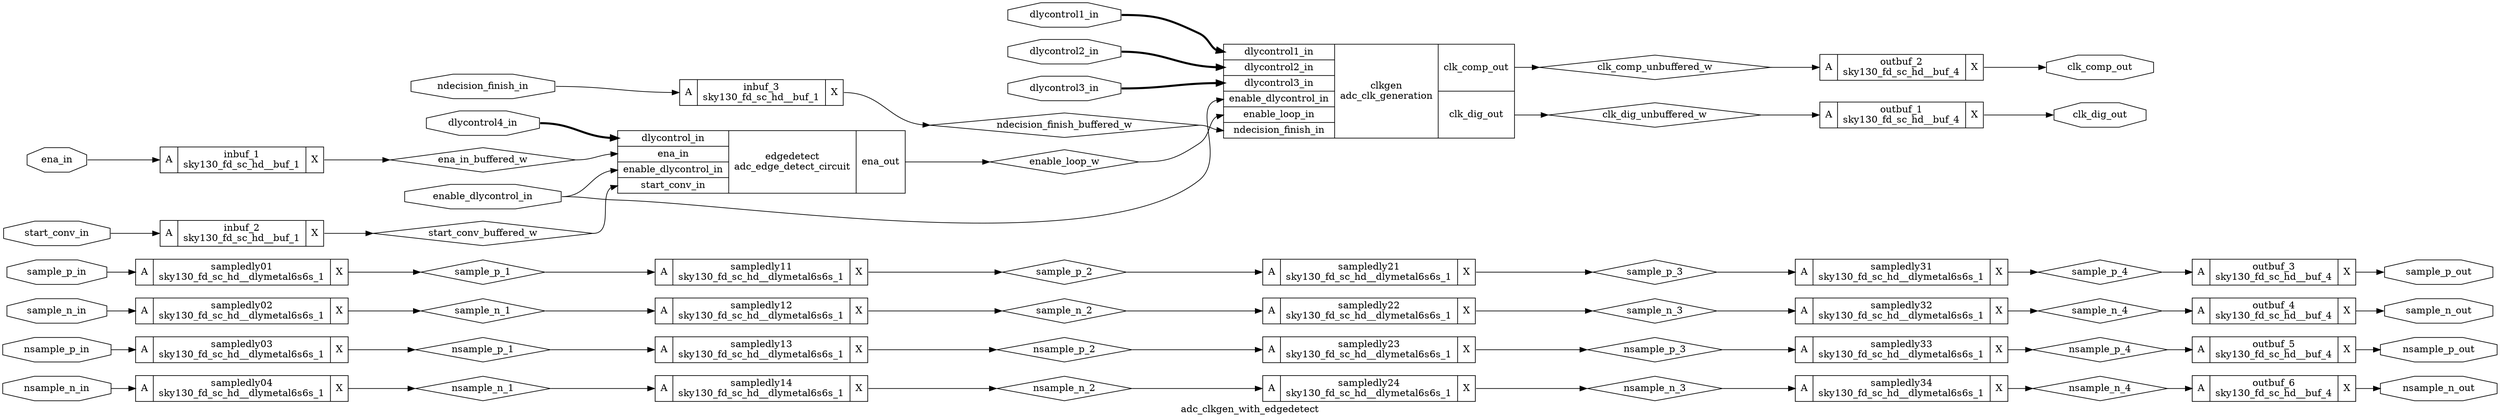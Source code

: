 digraph "adc_clkgen_with_edgedetect" {
label="adc_clkgen_with_edgedetect";
rankdir="LR";
remincross=true;
n1 [ shape=diamond, label="nsample_n_4", color="black", fontcolor="black" ];
n2 [ shape=diamond, label="nsample_n_3", color="black", fontcolor="black" ];
n3 [ shape=diamond, label="nsample_n_2", color="black", fontcolor="black" ];
n4 [ shape=diamond, label="nsample_n_1", color="black", fontcolor="black" ];
n5 [ shape=diamond, label="nsample_p_4", color="black", fontcolor="black" ];
n6 [ shape=diamond, label="nsample_p_3", color="black", fontcolor="black" ];
n7 [ shape=diamond, label="nsample_p_2", color="black", fontcolor="black" ];
n8 [ shape=diamond, label="nsample_p_1", color="black", fontcolor="black" ];
n9 [ shape=diamond, label="sample_n_4", color="black", fontcolor="black" ];
n10 [ shape=diamond, label="sample_n_3", color="black", fontcolor="black" ];
n11 [ shape=diamond, label="sample_n_2", color="black", fontcolor="black" ];
n12 [ shape=diamond, label="sample_n_1", color="black", fontcolor="black" ];
n13 [ shape=diamond, label="sample_p_4", color="black", fontcolor="black" ];
n14 [ shape=diamond, label="sample_p_3", color="black", fontcolor="black" ];
n15 [ shape=diamond, label="sample_p_2", color="black", fontcolor="black" ];
n16 [ shape=diamond, label="sample_p_1", color="black", fontcolor="black" ];
n17 [ shape=diamond, label="clk_comp_unbuffered_w", color="black", fontcolor="black" ];
n18 [ shape=diamond, label="clk_dig_unbuffered_w", color="black", fontcolor="black" ];
n19 [ shape=diamond, label="ndecision_finish_buffered_w", color="black", fontcolor="black" ];
n20 [ shape=diamond, label="start_conv_buffered_w", color="black", fontcolor="black" ];
n21 [ shape=diamond, label="ena_in_buffered_w", color="black", fontcolor="black" ];
n22 [ shape=diamond, label="enable_loop_w", color="black", fontcolor="black" ];
n23 [ shape=octagon, label="nsample_n_out", color="black", fontcolor="black" ];
n24 [ shape=octagon, label="nsample_p_out", color="black", fontcolor="black" ];
n25 [ shape=octagon, label="sample_n_out", color="black", fontcolor="black" ];
n26 [ shape=octagon, label="sample_p_out", color="black", fontcolor="black" ];
n27 [ shape=octagon, label="nsample_n_in", color="black", fontcolor="black" ];
n28 [ shape=octagon, label="nsample_p_in", color="black", fontcolor="black" ];
n29 [ shape=octagon, label="sample_n_in", color="black", fontcolor="black" ];
n30 [ shape=octagon, label="sample_p_in", color="black", fontcolor="black" ];
n31 [ shape=octagon, label="dlycontrol4_in", color="black", fontcolor="black" ];
n32 [ shape=octagon, label="dlycontrol3_in", color="black", fontcolor="black" ];
n33 [ shape=octagon, label="dlycontrol2_in", color="black", fontcolor="black" ];
n34 [ shape=octagon, label="dlycontrol1_in", color="black", fontcolor="black" ];
n35 [ shape=octagon, label="enable_dlycontrol_in", color="black", fontcolor="black" ];
n36 [ shape=octagon, label="clk_comp_out", color="black", fontcolor="black" ];
n37 [ shape=octagon, label="clk_dig_out", color="black", fontcolor="black" ];
n38 [ shape=octagon, label="ndecision_finish_in", color="black", fontcolor="black" ];
n39 [ shape=octagon, label="start_conv_in", color="black", fontcolor="black" ];
n40 [ shape=octagon, label="ena_in", color="black", fontcolor="black" ];
c42 [ shape=record, label="{{<p34> dlycontrol1_in|<p33> dlycontrol2_in|<p32> dlycontrol3_in|<p35> enable_dlycontrol_in|<p41> enable_loop_in|<p38> ndecision_finish_in}|clkgen\nadc_clk_generation|{<p36> clk_comp_out|<p37> clk_dig_out}}" ];
c45 [ shape=record, label="{{<p43> dlycontrol_in|<p40> ena_in|<p35> enable_dlycontrol_in|<p39> start_conv_in}|edgedetect\nadc_edge_detect_circuit|{<p44> ena_out}}" ];
c48 [ shape=record, label="{{<p46> A}|outbuf_6\nsky130_fd_sc_hd__buf_4|{<p47> X}}" ];
c49 [ shape=record, label="{{<p46> A}|outbuf_5\nsky130_fd_sc_hd__buf_4|{<p47> X}}" ];
c50 [ shape=record, label="{{<p46> A}|outbuf_4\nsky130_fd_sc_hd__buf_4|{<p47> X}}" ];
c51 [ shape=record, label="{{<p46> A}|outbuf_3\nsky130_fd_sc_hd__buf_4|{<p47> X}}" ];
c52 [ shape=record, label="{{<p46> A}|sampledly34\nsky130_fd_sc_hd__dlymetal6s6s_1|{<p47> X}}" ];
c53 [ shape=record, label="{{<p46> A}|sampledly33\nsky130_fd_sc_hd__dlymetal6s6s_1|{<p47> X}}" ];
c54 [ shape=record, label="{{<p46> A}|sampledly32\nsky130_fd_sc_hd__dlymetal6s6s_1|{<p47> X}}" ];
c55 [ shape=record, label="{{<p46> A}|sampledly31\nsky130_fd_sc_hd__dlymetal6s6s_1|{<p47> X}}" ];
c56 [ shape=record, label="{{<p46> A}|sampledly24\nsky130_fd_sc_hd__dlymetal6s6s_1|{<p47> X}}" ];
c57 [ shape=record, label="{{<p46> A}|sampledly23\nsky130_fd_sc_hd__dlymetal6s6s_1|{<p47> X}}" ];
c58 [ shape=record, label="{{<p46> A}|sampledly22\nsky130_fd_sc_hd__dlymetal6s6s_1|{<p47> X}}" ];
c59 [ shape=record, label="{{<p46> A}|sampledly21\nsky130_fd_sc_hd__dlymetal6s6s_1|{<p47> X}}" ];
c60 [ shape=record, label="{{<p46> A}|sampledly14\nsky130_fd_sc_hd__dlymetal6s6s_1|{<p47> X}}" ];
c61 [ shape=record, label="{{<p46> A}|sampledly13\nsky130_fd_sc_hd__dlymetal6s6s_1|{<p47> X}}" ];
c62 [ shape=record, label="{{<p46> A}|sampledly12\nsky130_fd_sc_hd__dlymetal6s6s_1|{<p47> X}}" ];
c63 [ shape=record, label="{{<p46> A}|sampledly11\nsky130_fd_sc_hd__dlymetal6s6s_1|{<p47> X}}" ];
c64 [ shape=record, label="{{<p46> A}|sampledly04\nsky130_fd_sc_hd__dlymetal6s6s_1|{<p47> X}}" ];
c65 [ shape=record, label="{{<p46> A}|sampledly03\nsky130_fd_sc_hd__dlymetal6s6s_1|{<p47> X}}" ];
c66 [ shape=record, label="{{<p46> A}|sampledly02\nsky130_fd_sc_hd__dlymetal6s6s_1|{<p47> X}}" ];
c67 [ shape=record, label="{{<p46> A}|sampledly01\nsky130_fd_sc_hd__dlymetal6s6s_1|{<p47> X}}" ];
c68 [ shape=record, label="{{<p46> A}|outbuf_2\nsky130_fd_sc_hd__buf_4|{<p47> X}}" ];
c69 [ shape=record, label="{{<p46> A}|outbuf_1\nsky130_fd_sc_hd__buf_4|{<p47> X}}" ];
c70 [ shape=record, label="{{<p46> A}|inbuf_3\nsky130_fd_sc_hd__buf_1|{<p47> X}}" ];
c71 [ shape=record, label="{{<p46> A}|inbuf_2\nsky130_fd_sc_hd__buf_1|{<p47> X}}" ];
c72 [ shape=record, label="{{<p46> A}|inbuf_1\nsky130_fd_sc_hd__buf_1|{<p47> X}}" ];
c52:p47:e -> n1:w [color="black", label=""];
n1:e -> c48:p46:w [color="black", label=""];
c58:p47:e -> n10:w [color="black", label=""];
n10:e -> c54:p46:w [color="black", label=""];
c62:p47:e -> n11:w [color="black", label=""];
n11:e -> c58:p46:w [color="black", label=""];
c66:p47:e -> n12:w [color="black", label=""];
n12:e -> c62:p46:w [color="black", label=""];
c55:p47:e -> n13:w [color="black", label=""];
n13:e -> c51:p46:w [color="black", label=""];
c59:p47:e -> n14:w [color="black", label=""];
n14:e -> c55:p46:w [color="black", label=""];
c63:p47:e -> n15:w [color="black", label=""];
n15:e -> c59:p46:w [color="black", label=""];
c67:p47:e -> n16:w [color="black", label=""];
n16:e -> c63:p46:w [color="black", label=""];
c42:p36:e -> n17:w [color="black", label=""];
n17:e -> c68:p46:w [color="black", label=""];
c42:p37:e -> n18:w [color="black", label=""];
n18:e -> c69:p46:w [color="black", label=""];
c70:p47:e -> n19:w [color="black", label=""];
n19:e -> c42:p38:w [color="black", label=""];
c56:p47:e -> n2:w [color="black", label=""];
n2:e -> c52:p46:w [color="black", label=""];
c71:p47:e -> n20:w [color="black", label=""];
n20:e -> c45:p39:w [color="black", label=""];
c72:p47:e -> n21:w [color="black", label=""];
n21:e -> c45:p40:w [color="black", label=""];
c45:p44:e -> n22:w [color="black", label=""];
n22:e -> c42:p41:w [color="black", label=""];
c48:p47:e -> n23:w [color="black", label=""];
c49:p47:e -> n24:w [color="black", label=""];
c50:p47:e -> n25:w [color="black", label=""];
c51:p47:e -> n26:w [color="black", label=""];
n27:e -> c64:p46:w [color="black", label=""];
n28:e -> c65:p46:w [color="black", label=""];
n29:e -> c66:p46:w [color="black", label=""];
c60:p47:e -> n3:w [color="black", label=""];
n3:e -> c56:p46:w [color="black", label=""];
n30:e -> c67:p46:w [color="black", label=""];
n31:e -> c45:p43:w [color="black", style="setlinewidth(3)", label=""];
n32:e -> c42:p32:w [color="black", style="setlinewidth(3)", label=""];
n33:e -> c42:p33:w [color="black", style="setlinewidth(3)", label=""];
n34:e -> c42:p34:w [color="black", style="setlinewidth(3)", label=""];
n35:e -> c42:p35:w [color="black", label=""];
n35:e -> c45:p35:w [color="black", label=""];
c68:p47:e -> n36:w [color="black", label=""];
c69:p47:e -> n37:w [color="black", label=""];
n38:e -> c70:p46:w [color="black", label=""];
n39:e -> c71:p46:w [color="black", label=""];
c64:p47:e -> n4:w [color="black", label=""];
n4:e -> c60:p46:w [color="black", label=""];
n40:e -> c72:p46:w [color="black", label=""];
c53:p47:e -> n5:w [color="black", label=""];
n5:e -> c49:p46:w [color="black", label=""];
c57:p47:e -> n6:w [color="black", label=""];
n6:e -> c53:p46:w [color="black", label=""];
c61:p47:e -> n7:w [color="black", label=""];
n7:e -> c57:p46:w [color="black", label=""];
c65:p47:e -> n8:w [color="black", label=""];
n8:e -> c61:p46:w [color="black", label=""];
c54:p47:e -> n9:w [color="black", label=""];
n9:e -> c50:p46:w [color="black", label=""];
}
